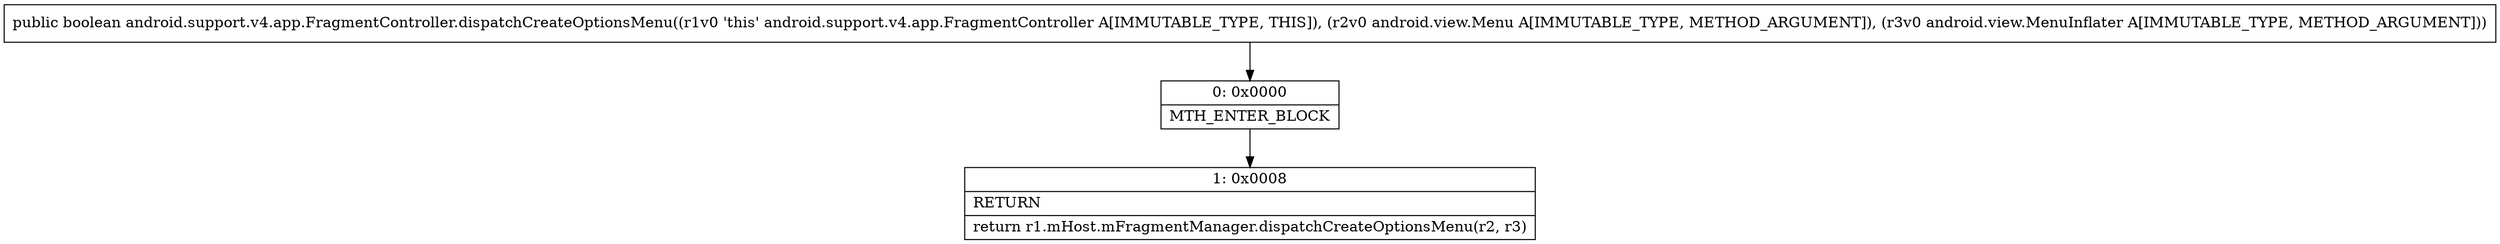 digraph "CFG forandroid.support.v4.app.FragmentController.dispatchCreateOptionsMenu(Landroid\/view\/Menu;Landroid\/view\/MenuInflater;)Z" {
Node_0 [shape=record,label="{0\:\ 0x0000|MTH_ENTER_BLOCK\l}"];
Node_1 [shape=record,label="{1\:\ 0x0008|RETURN\l|return r1.mHost.mFragmentManager.dispatchCreateOptionsMenu(r2, r3)\l}"];
MethodNode[shape=record,label="{public boolean android.support.v4.app.FragmentController.dispatchCreateOptionsMenu((r1v0 'this' android.support.v4.app.FragmentController A[IMMUTABLE_TYPE, THIS]), (r2v0 android.view.Menu A[IMMUTABLE_TYPE, METHOD_ARGUMENT]), (r3v0 android.view.MenuInflater A[IMMUTABLE_TYPE, METHOD_ARGUMENT])) }"];
MethodNode -> Node_0;
Node_0 -> Node_1;
}

